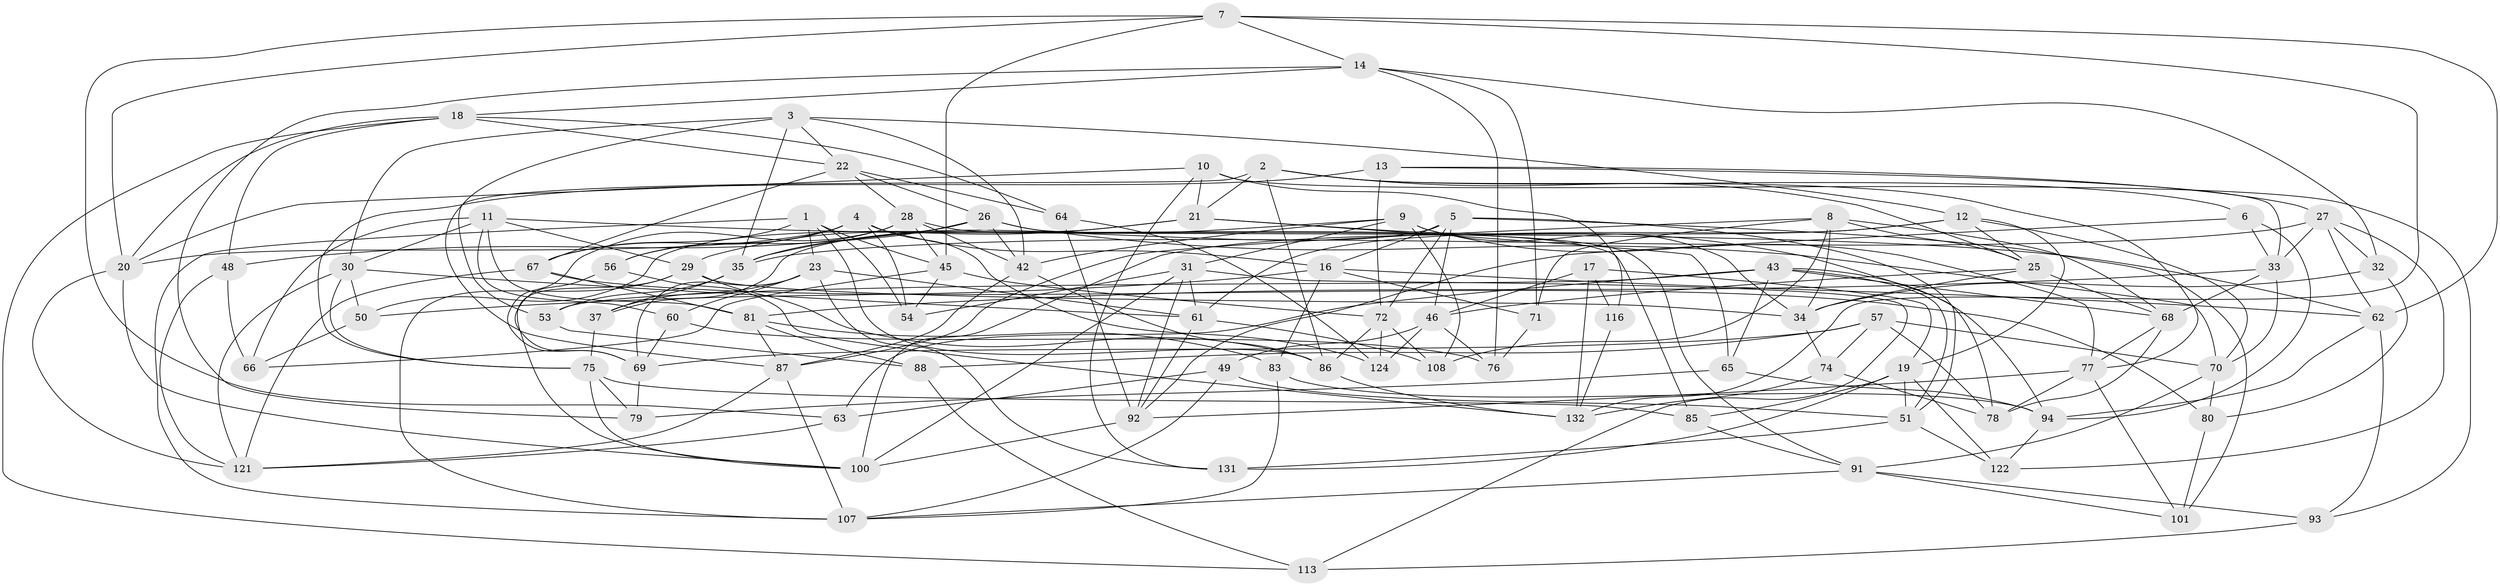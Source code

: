 // original degree distribution, {4: 1.0}
// Generated by graph-tools (version 1.1) at 2025/11/02/27/25 16:11:46]
// undirected, 87 vertices, 227 edges
graph export_dot {
graph [start="1"]
  node [color=gray90,style=filled];
  1 [super="+36"];
  2 [super="+44"];
  3 [super="+104"];
  4 [super="+96"];
  5 [super="+40"];
  6;
  7 [super="+97"];
  8 [super="+52"];
  9 [super="+103"];
  10 [super="+24"];
  11 [super="+55"];
  12 [super="+133"];
  13;
  14 [super="+15"];
  16 [super="+82"];
  17;
  18 [super="+39"];
  19 [super="+127"];
  20 [super="+99"];
  21 [super="+105"];
  22 [super="+134"];
  23 [super="+47"];
  25 [super="+41"];
  26 [super="+38"];
  27 [super="+118"];
  28 [super="+120"];
  29 [super="+123"];
  30 [super="+98"];
  31 [super="+90"];
  32;
  33 [super="+135"];
  34 [super="+89"];
  35 [super="+58"];
  37;
  42 [super="+111"];
  43 [super="+139"];
  45 [super="+95"];
  46 [super="+59"];
  48;
  49;
  50;
  51 [super="+84"];
  53;
  54;
  56;
  57 [super="+129"];
  60;
  61 [super="+106"];
  62 [super="+102"];
  63;
  64;
  65;
  66;
  67 [super="+128"];
  68 [super="+114"];
  69 [super="+130"];
  70 [super="+119"];
  71;
  72 [super="+73"];
  74;
  75 [super="+110"];
  76;
  77 [super="+126"];
  78 [super="+141"];
  79;
  80;
  81 [super="+109"];
  83;
  85;
  86 [super="+112"];
  87 [super="+140"];
  88;
  91 [super="+142"];
  92 [super="+115"];
  93;
  94 [super="+125"];
  100 [super="+138"];
  101;
  107 [super="+117"];
  108;
  113;
  116;
  121 [super="+137"];
  122;
  124;
  131;
  132 [super="+136"];
  1 -- 23;
  1 -- 54;
  1 -- 45;
  1 -- 107;
  1 -- 67;
  1 -- 86;
  2 -- 86;
  2 -- 21;
  2 -- 25;
  2 -- 77;
  2 -- 6;
  2 -- 87;
  3 -- 53;
  3 -- 35;
  3 -- 12;
  3 -- 30;
  3 -- 42;
  3 -- 22;
  4 -- 124;
  4 -- 56;
  4 -- 54;
  4 -- 16;
  4 -- 67;
  4 -- 20;
  5 -- 101;
  5 -- 37;
  5 -- 51;
  5 -- 16;
  5 -- 46;
  5 -- 72;
  6 -- 33;
  6 -- 94;
  6 -- 92;
  7 -- 14;
  7 -- 63;
  7 -- 62;
  7 -- 132;
  7 -- 45;
  7 -- 20;
  8 -- 108;
  8 -- 68;
  8 -- 25;
  8 -- 71;
  8 -- 87;
  8 -- 34;
  9 -- 31;
  9 -- 77;
  9 -- 108;
  9 -- 42;
  9 -- 35;
  9 -- 34;
  10 -- 93;
  10 -- 131;
  10 -- 116 [weight=2];
  10 -- 20;
  10 -- 21;
  11 -- 62;
  11 -- 30;
  11 -- 81;
  11 -- 66;
  11 -- 60;
  11 -- 29;
  12 -- 25;
  12 -- 70;
  12 -- 100;
  12 -- 19;
  12 -- 61;
  13 -- 75;
  13 -- 27;
  13 -- 33;
  13 -- 72;
  14 -- 79;
  14 -- 18;
  14 -- 32;
  14 -- 76;
  14 -- 71;
  16 -- 83;
  16 -- 50;
  16 -- 71;
  16 -- 62;
  17 -- 116;
  17 -- 19;
  17 -- 46;
  17 -- 132;
  18 -- 64;
  18 -- 20;
  18 -- 48;
  18 -- 113;
  18 -- 22;
  19 -- 51;
  19 -- 122;
  19 -- 131;
  19 -- 85;
  20 -- 121;
  20 -- 100;
  21 -- 78;
  21 -- 65;
  21 -- 50;
  21 -- 29;
  22 -- 28;
  22 -- 64;
  22 -- 67;
  22 -- 26;
  23 -- 131;
  23 -- 60;
  23 -- 37;
  23 -- 69;
  23 -- 61;
  25 -- 46;
  25 -- 34;
  25 -- 68;
  26 -- 48;
  26 -- 91;
  26 -- 35;
  26 -- 70;
  26 -- 42;
  27 -- 32;
  27 -- 122;
  27 -- 33;
  27 -- 35;
  27 -- 62;
  28 -- 69;
  28 -- 42;
  28 -- 56;
  28 -- 85;
  28 -- 45;
  29 -- 86;
  29 -- 107;
  29 -- 34;
  29 -- 100;
  30 -- 50;
  30 -- 75;
  30 -- 121;
  30 -- 61;
  31 -- 61;
  31 -- 100;
  31 -- 113;
  31 -- 92;
  31 -- 54;
  32 -- 80;
  32 -- 34;
  33 -- 70;
  33 -- 68;
  33 -- 81;
  34 -- 74;
  35 -- 53;
  35 -- 37;
  37 -- 75;
  42 -- 86;
  42 -- 87;
  43 -- 63;
  43 -- 51;
  43 -- 68;
  43 -- 65;
  43 -- 53;
  43 -- 94;
  45 -- 66;
  45 -- 54;
  45 -- 72;
  46 -- 76;
  46 -- 49;
  46 -- 124;
  48 -- 66;
  48 -- 121;
  49 -- 63;
  49 -- 51;
  49 -- 107;
  50 -- 66;
  51 -- 131;
  51 -- 122;
  53 -- 88;
  56 -- 132;
  56 -- 69;
  57 -- 69;
  57 -- 74;
  57 -- 88;
  57 -- 78 [weight=2];
  57 -- 70;
  60 -- 76;
  60 -- 69;
  61 -- 108;
  61 -- 92;
  62 -- 93;
  62 -- 94;
  63 -- 121;
  64 -- 124;
  64 -- 92;
  65 -- 79;
  65 -- 94;
  67 -- 80;
  67 -- 81;
  67 -- 121;
  68 -- 77;
  68 -- 78;
  69 -- 79;
  70 -- 80;
  70 -- 91;
  71 -- 76;
  72 -- 108;
  72 -- 124;
  72 -- 86;
  74 -- 132;
  74 -- 78;
  75 -- 85;
  75 -- 79;
  75 -- 100;
  77 -- 78;
  77 -- 101;
  77 -- 92;
  80 -- 101;
  81 -- 83;
  81 -- 87;
  81 -- 88;
  83 -- 94;
  83 -- 107;
  85 -- 91;
  86 -- 132;
  87 -- 107;
  87 -- 121;
  88 -- 113;
  91 -- 107;
  91 -- 101;
  91 -- 93;
  92 -- 100;
  93 -- 113;
  94 -- 122;
  116 -- 132;
}
